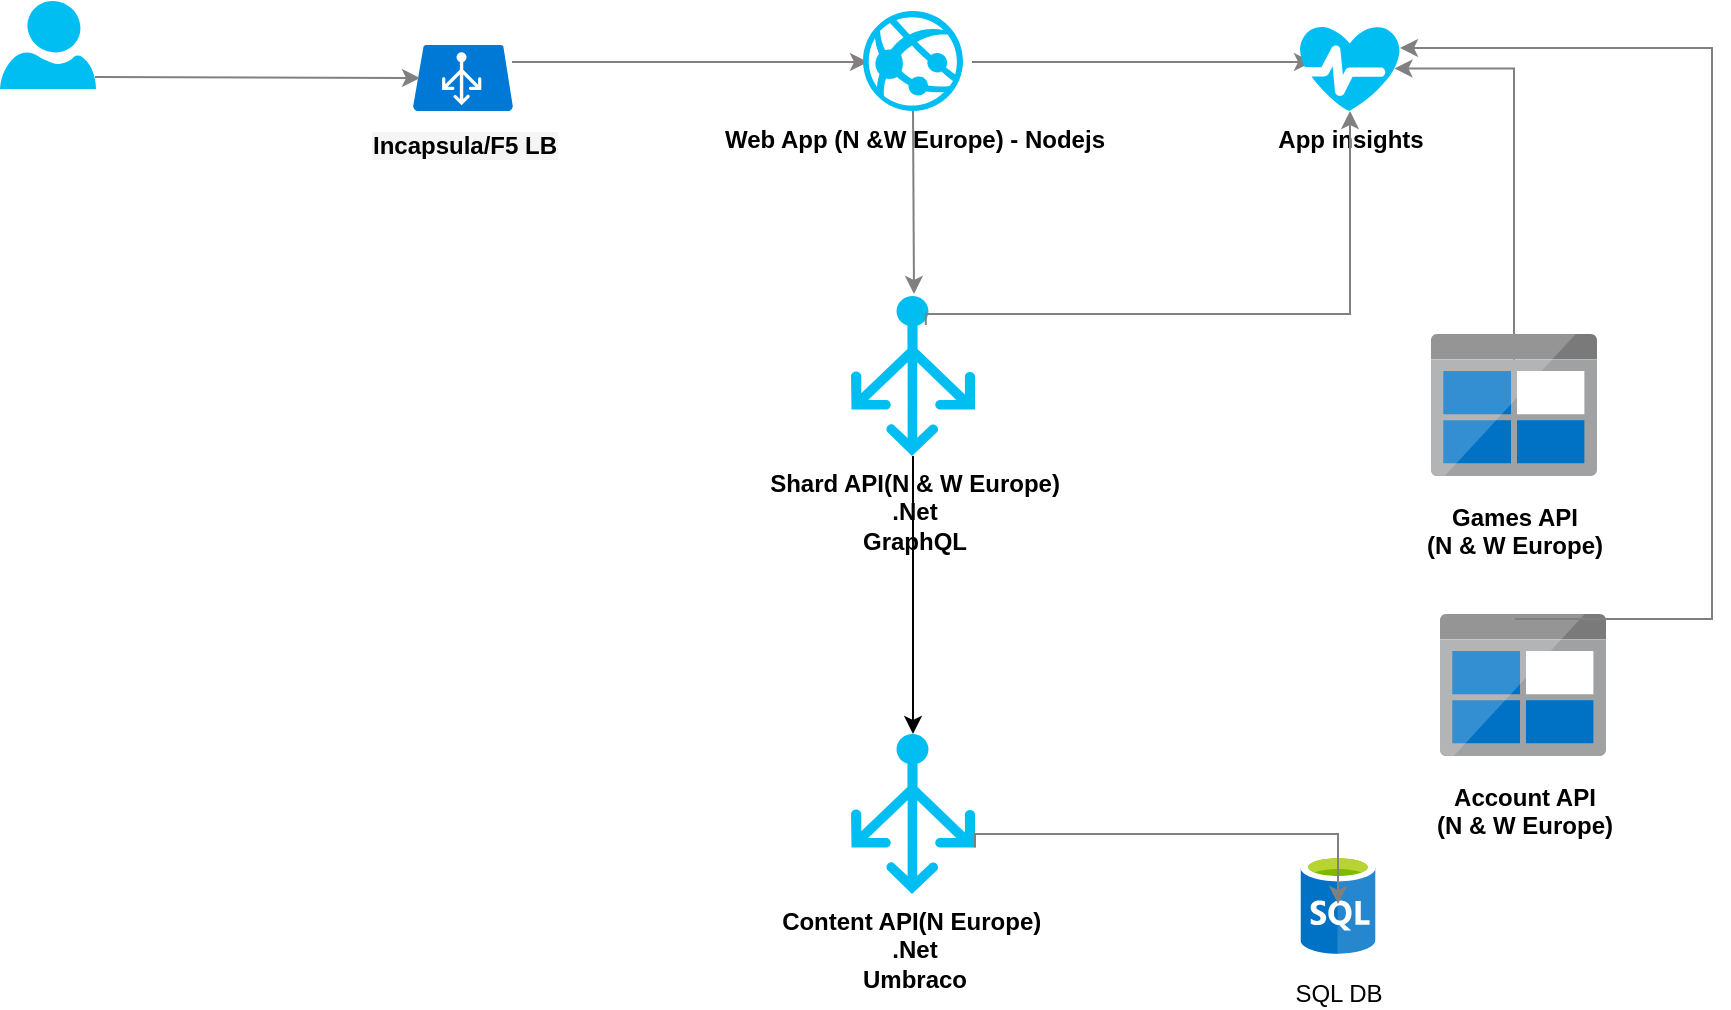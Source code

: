 <mxfile version="11.1.4" type="github"><diagram id="WI9T0HZ2pTsCkuznbFz-" name="Page-1"><mxGraphModel dx="1221" dy="647" grid="1" gridSize="10" guides="1" tooltips="1" connect="1" arrows="1" fold="1" page="1" pageScale="1" pageWidth="1169" pageHeight="827" math="0" shadow="0"><root><mxCell id="0"/><mxCell id="1" parent="0"/><mxCell id="AcxdMaKK0mU5kZiv2lnr-49" style="edgeStyle=elbowEdgeStyle;rounded=0;orthogonalLoop=1;jettySize=auto;elbow=vertical;html=1;strokeColor=#808080;entryX=-0.032;entryY=0.493;entryDx=0;entryDy=0;entryPerimeter=0;exitX=1.016;exitY=0.498;exitDx=0;exitDy=0;exitPerimeter=0;" parent="1" edge="1"><mxGeometry relative="1" as="geometry"><mxPoint x="286" y="224" as="sourcePoint"/><mxPoint x="464" y="224" as="targetPoint"/></mxGeometry></mxCell><mxCell id="RLjyjs_sm2IHfBNOWAbh-35" style="edgeStyle=elbowEdgeStyle;rounded=0;orthogonalLoop=1;jettySize=auto;html=1;strokeColor=#808080;exitX=0.5;exitY=1;exitDx=0;exitDy=0;exitPerimeter=0;" parent="1" source="0f0LiwUm1xgjmhmBiN22-12" edge="1"><mxGeometry relative="1" as="geometry"><mxPoint x="487" y="340" as="targetPoint"/><Array as="points"><mxPoint x="487" y="330"/></Array></mxGeometry></mxCell><mxCell id="RLjyjs_sm2IHfBNOWAbh-27" style="edgeStyle=elbowEdgeStyle;rounded=0;orthogonalLoop=1;jettySize=auto;html=1;strokeColor=#808080;entryX=-0.038;entryY=0.5;entryDx=0;entryDy=0;entryPerimeter=0;exitX=1.031;exitY=0.506;exitDx=0;exitDy=0;exitPerimeter=0;elbow=vertical;" parent="1" edge="1"><mxGeometry relative="1" as="geometry"><mxPoint x="516" y="224" as="sourcePoint"/><mxPoint x="686" y="224" as="targetPoint"/></mxGeometry></mxCell><mxCell id="RLjyjs_sm2IHfBNOWAbh-37" style="edgeStyle=elbowEdgeStyle;rounded=0;orthogonalLoop=1;jettySize=auto;html=1;strokeColor=#808080;entryX=0.945;entryY=0.5;entryDx=0;entryDy=0;entryPerimeter=0;" parent="1" source="RLjyjs_sm2IHfBNOWAbh-19" target="0f0LiwUm1xgjmhmBiN22-23" edge="1"><mxGeometry relative="1" as="geometry"><mxPoint x="720" y="250" as="sourcePoint"/><mxPoint x="740" y="227" as="targetPoint"/><Array as="points"><mxPoint x="787" y="224"/><mxPoint x="787" y="230"/></Array></mxGeometry></mxCell><mxCell id="RLjyjs_sm2IHfBNOWAbh-19" value="Games API&lt;br&gt;(N &amp;amp; W Europe)" style="aspect=fixed;html=1;perimeter=none;align=center;shadow=0;dashed=0;image;fontSize=12;image=img/lib/mscae/BlobBlock.svg;labelBackgroundColor=#ffffff;fillColor=#4D9900;spacingTop=7;fontStyle=1" parent="1" vertex="1"><mxGeometry x="745.5" y="360" width="83" height="71" as="geometry"/></mxCell><mxCell id="0f0LiwUm1xgjmhmBiN22-31" value="Account API&lt;br&gt;(N &amp;amp; W Europe)" style="aspect=fixed;html=1;perimeter=none;align=center;shadow=0;dashed=0;image;fontSize=12;image=img/lib/mscae/BlobBlock.svg;labelBackgroundColor=#ffffff;fillColor=#4D9900;spacingTop=7;fontStyle=1" vertex="1" parent="1"><mxGeometry x="750" y="500" width="83" height="71" as="geometry"/></mxCell><mxCell id="RLjyjs_sm2IHfBNOWAbh-23" value="SQL DB" style="aspect=fixed;html=1;perimeter=none;align=center;shadow=0;dashed=0;image;fontSize=12;image=img/lib/mscae/SQL_Database_generic.svg;labelBackgroundColor=#ffffff;fillColor=#4D9900;spacingTop=6;" parent="1" vertex="1"><mxGeometry x="680.25" y="620" width="37.5" height="50" as="geometry"/></mxCell><mxCell id="0f0LiwUm1xgjmhmBiN22-12" value="Web App (N &amp;amp;W Europe) - Nodejs" style="verticalLabelPosition=bottom;html=1;verticalAlign=top;align=center;strokeColor=none;fillColor=#00BEF2;shape=mxgraph.azure.azure_website;pointerEvents=1;fontStyle=1" vertex="1" parent="1"><mxGeometry x="461.5" y="198.5" width="50" height="50" as="geometry"/></mxCell><mxCell id="0f0LiwUm1xgjmhmBiN22-16" value="Incapsula/F5 LB" style="shadow=0;dashed=0;html=1;strokeColor=none;labelPosition=center;verticalLabelPosition=bottom;verticalAlign=top;align=center;shape=mxgraph.mscae.cloud.azure_automatic_load_balancer;fillColor=#0079D6;pointerEvents=1;labelBackgroundColor=#F5F5F5;fontColor=#000000;spacingTop=3;fontStyle=1" vertex="1" parent="1"><mxGeometry x="236.5" y="215.5" width="50" height="33" as="geometry"/></mxCell><mxCell id="0f0LiwUm1xgjmhmBiN22-23" value="App insights" style="verticalLabelPosition=bottom;html=1;verticalAlign=top;align=center;strokeColor=none;fillColor=#00BEF2;shape=mxgraph.azure.health_monitoring;fontStyle=1" vertex="1" parent="1"><mxGeometry x="680" y="206" width="50" height="42.5" as="geometry"/></mxCell><mxCell id="0f0LiwUm1xgjmhmBiN22-66" value="" style="edgeStyle=orthogonalEdgeStyle;rounded=0;orthogonalLoop=1;jettySize=auto;html=1;" edge="1" parent="1" source="0f0LiwUm1xgjmhmBiN22-34" target="0f0LiwUm1xgjmhmBiN22-65"><mxGeometry relative="1" as="geometry"/></mxCell><mxCell id="0f0LiwUm1xgjmhmBiN22-34" value="Shard API(N &amp;amp; W Europe)&lt;br&gt;.Net&lt;br&gt;GraphQL" style="verticalLabelPosition=bottom;html=1;verticalAlign=top;align=center;strokeColor=none;fillColor=#00BEF2;shape=mxgraph.azure.load_balancer_generic;pointerEvents=1;fontStyle=1" vertex="1" parent="1"><mxGeometry x="455.5" y="341" width="62" height="80" as="geometry"/></mxCell><mxCell id="0f0LiwUm1xgjmhmBiN22-65" value="Content API(N Europe)&amp;nbsp;&lt;br&gt;.Net&lt;br&gt;Umbraco" style="verticalLabelPosition=bottom;html=1;verticalAlign=top;align=center;strokeColor=none;fillColor=#00BEF2;shape=mxgraph.azure.load_balancer_generic;pointerEvents=1;fontStyle=1" vertex="1" parent="1"><mxGeometry x="455.5" y="560" width="62" height="80" as="geometry"/></mxCell><mxCell id="0f0LiwUm1xgjmhmBiN22-38" style="edgeStyle=elbowEdgeStyle;rounded=0;orthogonalLoop=1;jettySize=auto;elbow=vertical;html=1;strokeColor=#808080;exitX=0.603;exitY=0.182;exitDx=0;exitDy=0;exitPerimeter=0;" edge="1" parent="1" source="0f0LiwUm1xgjmhmBiN22-34" target="0f0LiwUm1xgjmhmBiN22-23"><mxGeometry relative="1" as="geometry"><mxPoint x="495.5" y="381" as="sourcePoint"/><mxPoint x="673.5" y="381" as="targetPoint"/><Array as="points"><mxPoint x="610" y="350"/></Array></mxGeometry></mxCell><mxCell id="0f0LiwUm1xgjmhmBiN22-41" style="edgeStyle=elbowEdgeStyle;rounded=0;orthogonalLoop=1;jettySize=auto;html=1;strokeColor=#808080;exitX=0.452;exitY=0.035;exitDx=0;exitDy=0;exitPerimeter=0;" edge="1" parent="1" source="0f0LiwUm1xgjmhmBiN22-31"><mxGeometry relative="1" as="geometry"><mxPoint x="886" y="345.5" as="sourcePoint"/><mxPoint x="730" y="217" as="targetPoint"/><Array as="points"><mxPoint x="886" y="224"/><mxPoint x="886" y="230"/></Array></mxGeometry></mxCell><mxCell id="0f0LiwUm1xgjmhmBiN22-57" value="" style="verticalLabelPosition=bottom;html=1;verticalAlign=top;align=center;strokeColor=none;fillColor=#00BEF2;shape=mxgraph.azure.user;" vertex="1" parent="1"><mxGeometry x="30" y="193.5" width="48" height="44" as="geometry"/></mxCell><mxCell id="0f0LiwUm1xgjmhmBiN22-62" style="edgeStyle=elbowEdgeStyle;rounded=0;orthogonalLoop=1;jettySize=auto;elbow=vertical;html=1;strokeColor=#808080;exitX=1.016;exitY=0.498;exitDx=0;exitDy=0;exitPerimeter=0;" edge="1" parent="1"><mxGeometry relative="1" as="geometry"><mxPoint x="77.5" y="231.5" as="sourcePoint"/><mxPoint x="240" y="232" as="targetPoint"/></mxGeometry></mxCell><mxCell id="0f0LiwUm1xgjmhmBiN22-72" style="edgeStyle=elbowEdgeStyle;rounded=0;orthogonalLoop=1;jettySize=auto;elbow=vertical;html=1;strokeColor=#808080;exitX=1;exitY=0.71;exitDx=0;exitDy=0;exitPerimeter=0;entryX=0.25;entryY=0;entryDx=0;entryDy=0;" edge="1" parent="1" source="0f0LiwUm1xgjmhmBiN22-65" target="RLjyjs_sm2IHfBNOWAbh-23"><mxGeometry relative="1" as="geometry"><mxPoint x="511.5" y="610.5" as="sourcePoint"/><mxPoint x="674" y="611" as="targetPoint"/><Array as="points"><mxPoint x="600" y="610"/></Array></mxGeometry></mxCell></root></mxGraphModel></diagram></mxfile>